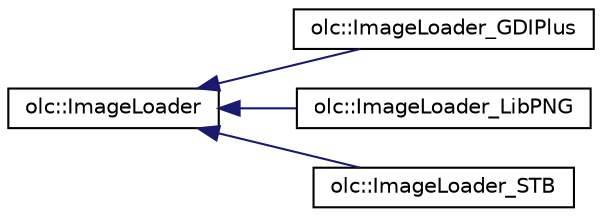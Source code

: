digraph "Graphical Class Hierarchy"
{
 // LATEX_PDF_SIZE
  edge [fontname="Helvetica",fontsize="10",labelfontname="Helvetica",labelfontsize="10"];
  node [fontname="Helvetica",fontsize="10",shape=record];
  rankdir="LR";
  Node0 [label="olc::ImageLoader",height=0.2,width=0.4,color="black", fillcolor="white", style="filled",URL="$classolc_1_1ImageLoader.html",tooltip=" "];
  Node0 -> Node1 [dir="back",color="midnightblue",fontsize="10",style="solid",fontname="Helvetica"];
  Node1 [label="olc::ImageLoader_GDIPlus",height=0.2,width=0.4,color="black", fillcolor="white", style="filled",URL="$classolc_1_1ImageLoader__GDIPlus.html",tooltip=" "];
  Node0 -> Node2 [dir="back",color="midnightblue",fontsize="10",style="solid",fontname="Helvetica"];
  Node2 [label="olc::ImageLoader_LibPNG",height=0.2,width=0.4,color="black", fillcolor="white", style="filled",URL="$classolc_1_1ImageLoader__LibPNG.html",tooltip=" "];
  Node0 -> Node3 [dir="back",color="midnightblue",fontsize="10",style="solid",fontname="Helvetica"];
  Node3 [label="olc::ImageLoader_STB",height=0.2,width=0.4,color="black", fillcolor="white", style="filled",URL="$classolc_1_1ImageLoader__STB.html",tooltip=" "];
}
